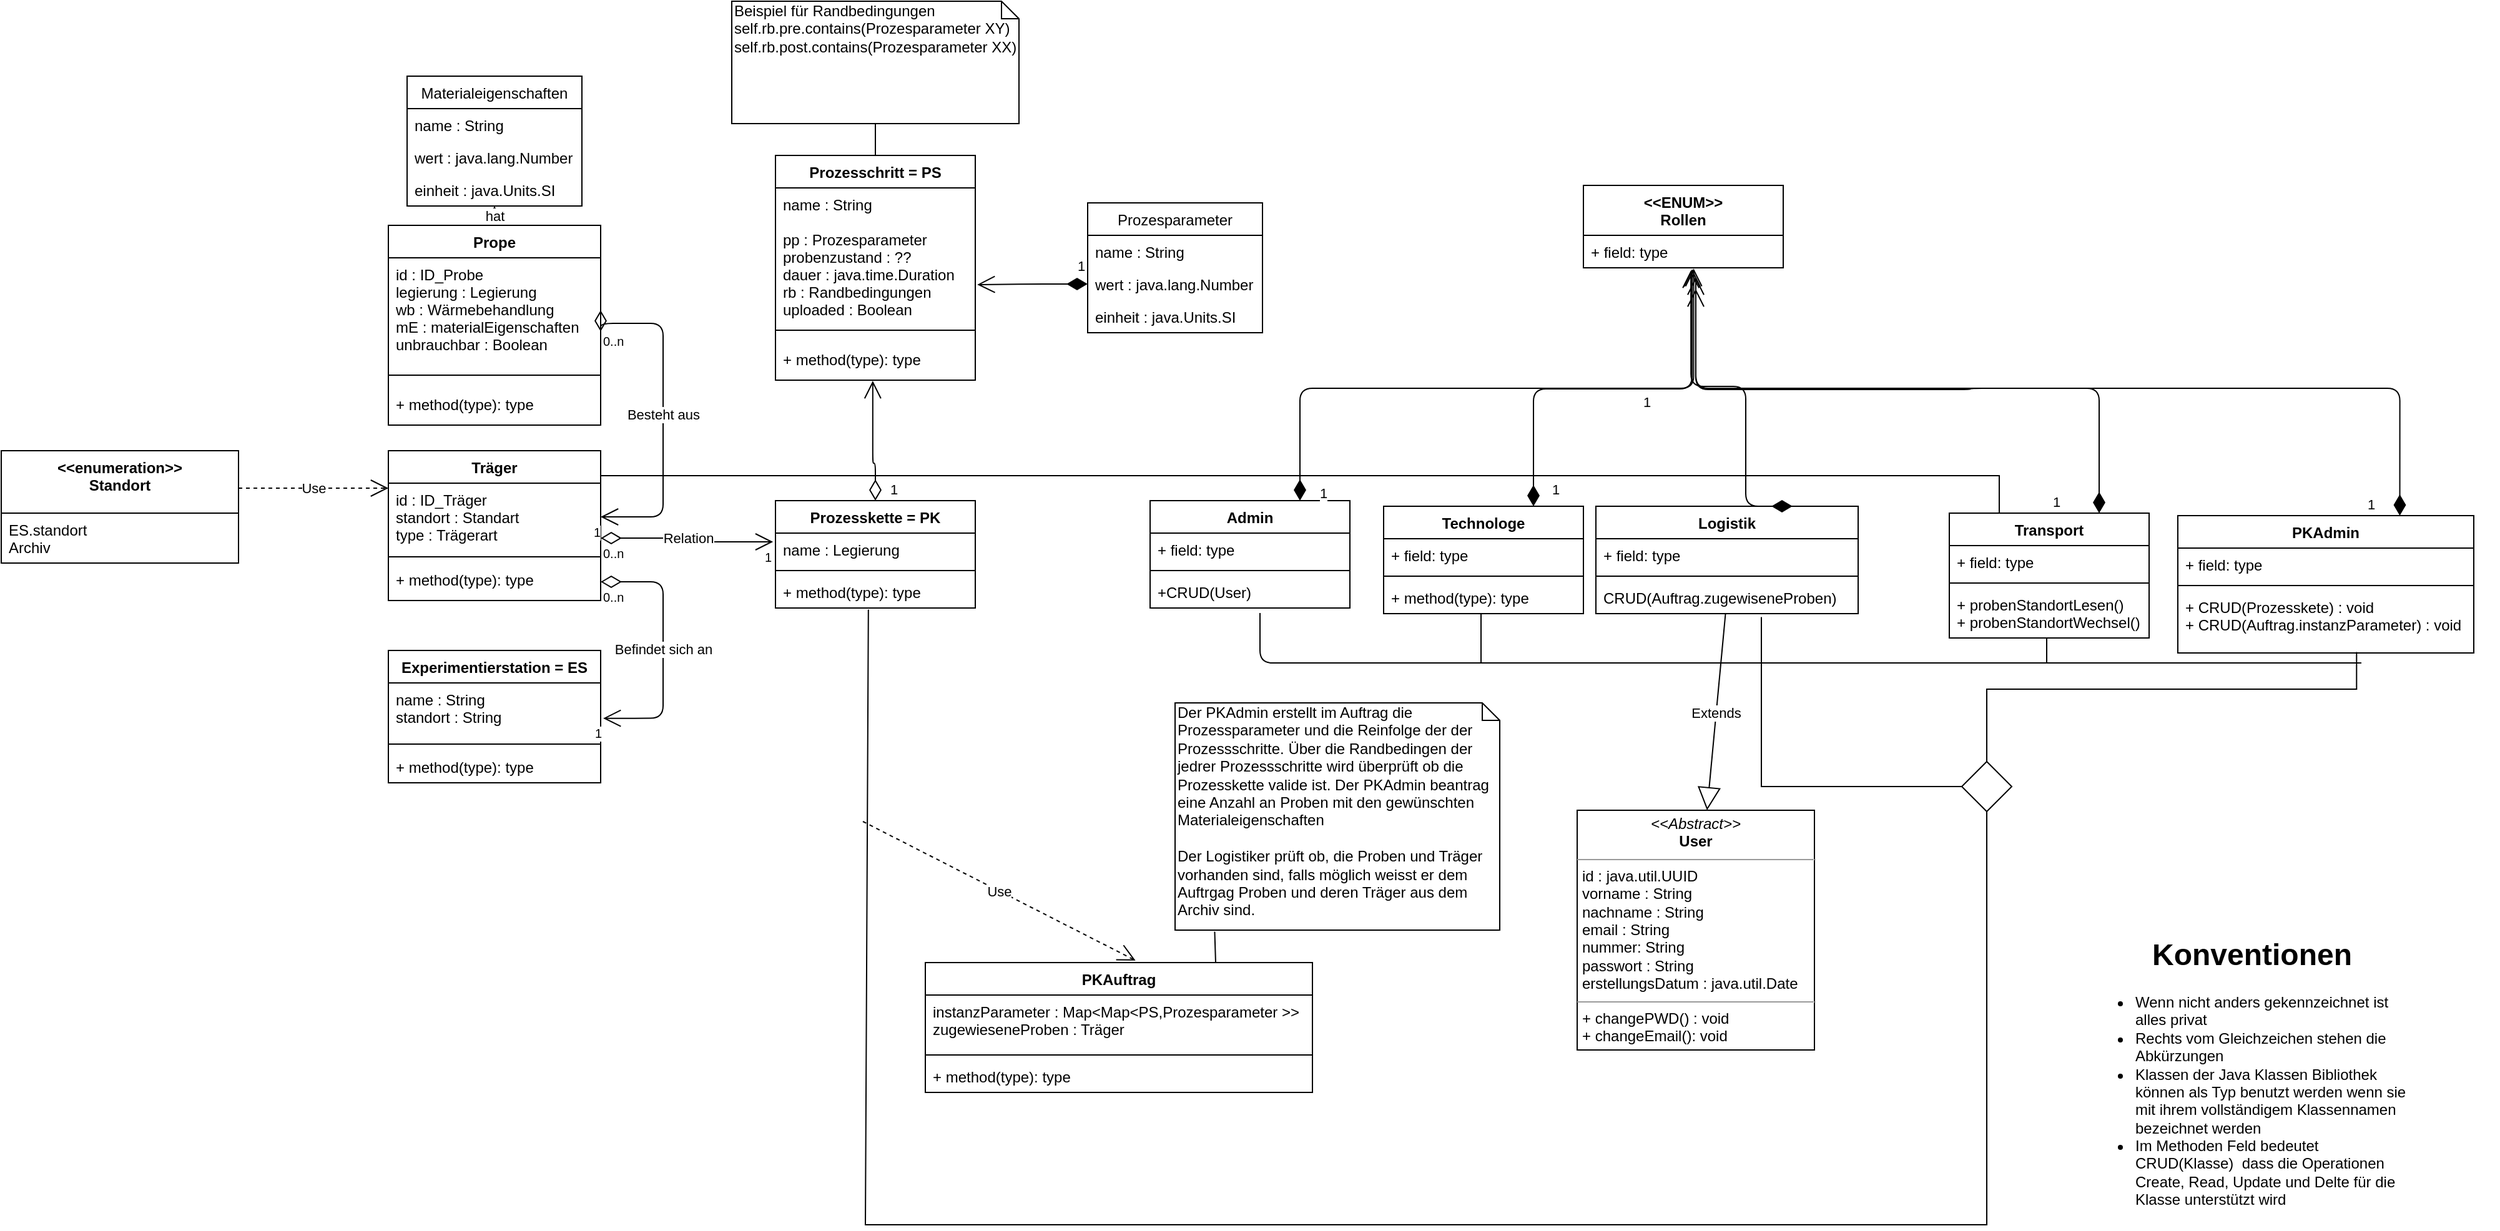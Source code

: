 <mxfile version="12.4.0" type="device" pages="1"><diagram name="Page-1" id="c4acf3e9-155e-7222-9cf6-157b1a14988f"><mxGraphModel dx="3954" dy="3839" grid="1" gridSize="10" guides="1" tooltips="1" connect="1" arrows="1" fold="1" page="1" pageScale="1" pageWidth="827" pageHeight="1169" background="#ffffff" math="0" shadow="0"><root><mxCell id="0"/><mxCell id="1" parent="0"/><mxCell id="5d2195bd80daf111-35" style="edgeStyle=orthogonalEdgeStyle;rounded=0;html=1;dashed=1;labelBackgroundColor=none;startFill=0;endArrow=open;endFill=0;endSize=10;fontFamily=Verdana;fontSize=10;" parent="1" source="5d2195bd80daf111-9" edge="1"><mxGeometry relative="1" as="geometry"><Array as="points"><mxPoint x="545" y="970"/><mxPoint x="545" y="970"/></Array><mxPoint x="544.667" y="1004" as="targetPoint"/></mxGeometry></mxCell><mxCell id="5d2195bd80daf111-36" style="edgeStyle=orthogonalEdgeStyle;rounded=0;html=1;dashed=1;labelBackgroundColor=none;startFill=0;endArrow=open;endFill=0;endSize=10;fontFamily=Verdana;fontSize=10;" parent="1" target="5d2195bd80daf111-13" edge="1"><mxGeometry relative="1" as="geometry"><Array as="points"><mxPoint x="550" y="520"/></Array><mxPoint x="549.667" y="823" as="sourcePoint"/></mxGeometry></mxCell><mxCell id="5d2195bd80daf111-34" style="edgeStyle=orthogonalEdgeStyle;rounded=0;html=1;dashed=1;labelBackgroundColor=none;startFill=0;endArrow=open;endFill=0;endSize=10;fontFamily=Verdana;fontSize=10;" parent="1" target="5d2195bd80daf111-8" edge="1"><mxGeometry relative="1" as="geometry"><Array as="points"><mxPoint x="410" y="1029"/><mxPoint x="410" y="1029"/></Array><mxPoint x="380" y="1028.667" as="sourcePoint"/></mxGeometry></mxCell><mxCell id="5d2195bd80daf111-26" style="edgeStyle=orthogonalEdgeStyle;rounded=0;html=1;dashed=1;labelBackgroundColor=none;startFill=0;endArrow=open;endFill=0;endSize=10;fontFamily=Verdana;fontSize=10;" parent="1" target="5d2195bd80daf111-17" edge="1"><mxGeometry relative="1" as="geometry"><Array as="points"/><mxPoint x="640.0" y="300" as="sourcePoint"/></mxGeometry></mxCell><mxCell id="5d2195bd80daf111-28" style="edgeStyle=orthogonalEdgeStyle;rounded=0;html=1;dashed=1;labelBackgroundColor=none;startFill=0;endArrow=open;endFill=0;endSize=10;fontFamily=Verdana;fontSize=10;" parent="1" target="5d2195bd80daf111-14" edge="1"><mxGeometry relative="1" as="geometry"><Array as="points"><mxPoint x="320" y="490"/><mxPoint x="320" y="460"/></Array><mxPoint x="250" y="490.333" as="sourcePoint"/></mxGeometry></mxCell><mxCell id="5d2195bd80daf111-29" style="edgeStyle=orthogonalEdgeStyle;rounded=0;html=1;dashed=1;labelBackgroundColor=none;startFill=0;endArrow=open;endFill=0;endSize=10;fontFamily=Verdana;fontSize=10;" parent="1" target="5d2195bd80daf111-13" edge="1"><mxGeometry relative="1" as="geometry"><mxPoint x="250" y="520" as="sourcePoint"/></mxGeometry></mxCell><mxCell id="5d2195bd80daf111-30" style="edgeStyle=orthogonalEdgeStyle;rounded=0;html=1;dashed=1;labelBackgroundColor=none;startFill=0;endArrow=open;endFill=0;endSize=10;fontFamily=Verdana;fontSize=10;" parent="1" target="5d2195bd80daf111-10" edge="1"><mxGeometry relative="1" as="geometry"><Array as="points"><mxPoint x="300" y="580"/><mxPoint x="300" y="642"/></Array><mxPoint x="250" y="580.333" as="sourcePoint"/></mxGeometry></mxCell><mxCell id="5d2195bd80daf111-32" style="edgeStyle=orthogonalEdgeStyle;rounded=0;html=1;dashed=1;labelBackgroundColor=none;startFill=0;endArrow=open;endFill=0;endSize=10;fontFamily=Verdana;fontSize=10;" parent="1" target="5d2195bd80daf111-12" edge="1"><mxGeometry relative="1" as="geometry"><Array as="points"><mxPoint x="170" y="780"/></Array><mxPoint x="169.667" y="590" as="sourcePoint"/></mxGeometry></mxCell><mxCell id="5d2195bd80daf111-33" style="edgeStyle=orthogonalEdgeStyle;rounded=0;html=1;dashed=1;labelBackgroundColor=none;startFill=0;endArrow=open;endFill=0;endSize=10;fontFamily=Verdana;fontSize=10;" parent="1" target="5d2195bd80daf111-11" edge="1"><mxGeometry relative="1" as="geometry"><Array as="points"><mxPoint x="140" y="978"/></Array><mxPoint x="139.667" y="590" as="sourcePoint"/></mxGeometry></mxCell><mxCell id="jfQltGynt6CkFaV8mppA-1" value="Prope" style="swimlane;fontStyle=1;align=center;verticalAlign=top;childLayout=stackLayout;horizontal=1;startSize=26;horizontalStack=0;resizeParent=1;resizeParentMax=0;resizeLast=0;collapsible=1;marginBottom=0;" vertex="1" parent="1"><mxGeometry x="30" y="129.5" width="170" height="160" as="geometry"/></mxCell><mxCell id="jfQltGynt6CkFaV8mppA-2" value="id : ID_Probe&#xA;legierung : Legierung&#xA;wb : Wärmebehandlung&#xA;mE : materialEigenschaften&#xA;unbrauchbar : Boolean&#xA;&#xA;&#xA;" style="text;strokeColor=none;fillColor=none;align=left;verticalAlign=top;spacingLeft=4;spacingRight=4;overflow=hidden;rotatable=0;points=[[0,0.5],[1,0.5]];portConstraint=eastwest;" vertex="1" parent="jfQltGynt6CkFaV8mppA-1"><mxGeometry y="26" width="170" height="84" as="geometry"/></mxCell><mxCell id="jfQltGynt6CkFaV8mppA-3" value="" style="line;strokeWidth=1;fillColor=none;align=left;verticalAlign=middle;spacingTop=-1;spacingLeft=3;spacingRight=3;rotatable=0;labelPosition=right;points=[];portConstraint=eastwest;" vertex="1" parent="jfQltGynt6CkFaV8mppA-1"><mxGeometry y="110" width="170" height="20" as="geometry"/></mxCell><mxCell id="jfQltGynt6CkFaV8mppA-4" value="+ method(type): type" style="text;strokeColor=none;fillColor=none;align=left;verticalAlign=top;spacingLeft=4;spacingRight=4;overflow=hidden;rotatable=0;points=[[0,0.5],[1,0.5]];portConstraint=eastwest;" vertex="1" parent="jfQltGynt6CkFaV8mppA-1"><mxGeometry y="130" width="170" height="30" as="geometry"/></mxCell><mxCell id="jfQltGynt6CkFaV8mppA-8" value="Träger" style="swimlane;fontStyle=1;align=center;verticalAlign=top;childLayout=stackLayout;horizontal=1;startSize=26;horizontalStack=0;resizeParent=1;resizeParentMax=0;resizeLast=0;collapsible=1;marginBottom=0;" vertex="1" parent="1"><mxGeometry x="30" y="310" width="170" height="120" as="geometry"/></mxCell><mxCell id="jfQltGynt6CkFaV8mppA-9" value="id : ID_Träger&#xA;standort : Standart&#xA;type : Trägerart&#xA;" style="text;strokeColor=none;fillColor=none;align=left;verticalAlign=top;spacingLeft=4;spacingRight=4;overflow=hidden;rotatable=0;points=[[0,0.5],[1,0.5]];portConstraint=eastwest;" vertex="1" parent="jfQltGynt6CkFaV8mppA-8"><mxGeometry y="26" width="170" height="54" as="geometry"/></mxCell><mxCell id="jfQltGynt6CkFaV8mppA-10" value="" style="line;strokeWidth=1;fillColor=none;align=left;verticalAlign=middle;spacingTop=-1;spacingLeft=3;spacingRight=3;rotatable=0;labelPosition=right;points=[];portConstraint=eastwest;" vertex="1" parent="jfQltGynt6CkFaV8mppA-8"><mxGeometry y="80" width="170" height="10" as="geometry"/></mxCell><mxCell id="jfQltGynt6CkFaV8mppA-11" value="+ method(type): type" style="text;strokeColor=none;fillColor=none;align=left;verticalAlign=top;spacingLeft=4;spacingRight=4;overflow=hidden;rotatable=0;points=[[0,0.5],[1,0.5]];portConstraint=eastwest;" vertex="1" parent="jfQltGynt6CkFaV8mppA-8"><mxGeometry y="90" width="170" height="30" as="geometry"/></mxCell><mxCell id="jfQltGynt6CkFaV8mppA-18" value="Experimentierstation = ES" style="swimlane;fontStyle=1;align=center;verticalAlign=top;childLayout=stackLayout;horizontal=1;startSize=26;horizontalStack=0;resizeParent=1;resizeParentMax=0;resizeLast=0;collapsible=1;marginBottom=0;" vertex="1" parent="1"><mxGeometry x="30" y="470" width="170" height="106" as="geometry"/></mxCell><mxCell id="jfQltGynt6CkFaV8mppA-19" value="name : String&#xA;standort : String" style="text;strokeColor=none;fillColor=none;align=left;verticalAlign=top;spacingLeft=4;spacingRight=4;overflow=hidden;rotatable=0;points=[[0,0.5],[1,0.5]];portConstraint=eastwest;" vertex="1" parent="jfQltGynt6CkFaV8mppA-18"><mxGeometry y="26" width="170" height="44" as="geometry"/></mxCell><mxCell id="jfQltGynt6CkFaV8mppA-20" value="" style="line;strokeWidth=1;fillColor=none;align=left;verticalAlign=middle;spacingTop=-1;spacingLeft=3;spacingRight=3;rotatable=0;labelPosition=right;points=[];portConstraint=eastwest;" vertex="1" parent="jfQltGynt6CkFaV8mppA-18"><mxGeometry y="70" width="170" height="10" as="geometry"/></mxCell><mxCell id="jfQltGynt6CkFaV8mppA-21" value="+ method(type): type" style="text;strokeColor=none;fillColor=none;align=left;verticalAlign=top;spacingLeft=4;spacingRight=4;overflow=hidden;rotatable=0;points=[[0,0.5],[1,0.5]];portConstraint=eastwest;" vertex="1" parent="jfQltGynt6CkFaV8mppA-18"><mxGeometry y="80" width="170" height="26" as="geometry"/></mxCell><mxCell id="jfQltGynt6CkFaV8mppA-22" value="Besteht aus" style="endArrow=open;html=1;endSize=12;startArrow=diamondThin;startSize=14;startFill=0;edgeStyle=orthogonalEdgeStyle;exitX=1;exitY=0.5;exitDx=0;exitDy=0;" edge="1" parent="1" source="jfQltGynt6CkFaV8mppA-2" target="jfQltGynt6CkFaV8mppA-9"><mxGeometry relative="1" as="geometry"><mxPoint x="260" y="400" as="sourcePoint"/><mxPoint x="420" y="400" as="targetPoint"/><Array as="points"><mxPoint x="250" y="208"/><mxPoint x="250" y="363"/></Array></mxGeometry></mxCell><mxCell id="jfQltGynt6CkFaV8mppA-23" value="0..n" style="resizable=0;html=1;align=left;verticalAlign=top;labelBackgroundColor=#ffffff;fontSize=10;" connectable="0" vertex="1" parent="jfQltGynt6CkFaV8mppA-22"><mxGeometry x="-1" relative="1" as="geometry"><mxPoint y="12.5" as="offset"/></mxGeometry></mxCell><mxCell id="jfQltGynt6CkFaV8mppA-24" value="1" style="resizable=0;html=1;align=right;verticalAlign=top;labelBackgroundColor=#ffffff;fontSize=10;" connectable="0" vertex="1" parent="jfQltGynt6CkFaV8mppA-22"><mxGeometry x="1" relative="1" as="geometry"/></mxCell><mxCell id="jfQltGynt6CkFaV8mppA-25" value="Befindet sich an" style="endArrow=open;html=1;endSize=12;startArrow=diamondThin;startSize=14;startFill=0;edgeStyle=orthogonalEdgeStyle;entryX=1.012;entryY=0.644;entryDx=0;entryDy=0;entryPerimeter=0;exitX=1;exitY=0.5;exitDx=0;exitDy=0;" edge="1" parent="1" source="jfQltGynt6CkFaV8mppA-11" target="jfQltGynt6CkFaV8mppA-19"><mxGeometry relative="1" as="geometry"><mxPoint x="300" y="510" as="sourcePoint"/><mxPoint x="460" y="510" as="targetPoint"/><Array as="points"><mxPoint x="250" y="415"/><mxPoint x="250" y="524"/></Array></mxGeometry></mxCell><mxCell id="jfQltGynt6CkFaV8mppA-26" value="0..n" style="resizable=0;html=1;align=left;verticalAlign=top;labelBackgroundColor=#ffffff;fontSize=10;" connectable="0" vertex="1" parent="jfQltGynt6CkFaV8mppA-25"><mxGeometry x="-1" relative="1" as="geometry"/></mxCell><mxCell id="jfQltGynt6CkFaV8mppA-27" value="1" style="resizable=0;html=1;align=right;verticalAlign=top;labelBackgroundColor=#ffffff;fontSize=10;" connectable="0" vertex="1" parent="jfQltGynt6CkFaV8mppA-25"><mxGeometry x="1" relative="1" as="geometry"/></mxCell><mxCell id="jfQltGynt6CkFaV8mppA-112" style="edgeStyle=none;rounded=0;orthogonalLoop=1;jettySize=auto;html=1;entryX=0.5;entryY=1;entryDx=0;entryDy=0;entryPerimeter=0;endArrow=none;endFill=0;" edge="1" parent="1" source="jfQltGynt6CkFaV8mppA-32" target="jfQltGynt6CkFaV8mppA-111"><mxGeometry relative="1" as="geometry"/></mxCell><mxCell id="jfQltGynt6CkFaV8mppA-32" value="Prozesschritt = PS" style="swimlane;fontStyle=1;align=center;verticalAlign=top;childLayout=stackLayout;horizontal=1;startSize=26;horizontalStack=0;resizeParent=1;resizeParentMax=0;resizeLast=0;collapsible=1;marginBottom=0;" vertex="1" parent="1"><mxGeometry x="340" y="73.5" width="160" height="180" as="geometry"/></mxCell><mxCell id="jfQltGynt6CkFaV8mppA-33" value="name : String&#xA;&#xA;pp : Prozesparameter&#xA;probenzustand : ??&#xA;dauer : java.time.Duration&#xA;rb : Randbedingungen&#xA;uploaded : Boolean&#xA;" style="text;strokeColor=none;fillColor=none;align=left;verticalAlign=top;spacingLeft=4;spacingRight=4;overflow=hidden;rotatable=0;points=[[0,0.5],[1,0.5]];portConstraint=eastwest;" vertex="1" parent="jfQltGynt6CkFaV8mppA-32"><mxGeometry y="26" width="160" height="104" as="geometry"/></mxCell><mxCell id="jfQltGynt6CkFaV8mppA-34" value="" style="line;strokeWidth=1;fillColor=none;align=left;verticalAlign=middle;spacingTop=-1;spacingLeft=3;spacingRight=3;rotatable=0;labelPosition=right;points=[];portConstraint=eastwest;" vertex="1" parent="jfQltGynt6CkFaV8mppA-32"><mxGeometry y="130" width="160" height="20" as="geometry"/></mxCell><mxCell id="jfQltGynt6CkFaV8mppA-35" value="+ method(type): type" style="text;strokeColor=none;fillColor=none;align=left;verticalAlign=top;spacingLeft=4;spacingRight=4;overflow=hidden;rotatable=0;points=[[0,0.5],[1,0.5]];portConstraint=eastwest;" vertex="1" parent="jfQltGynt6CkFaV8mppA-32"><mxGeometry y="150" width="160" height="30" as="geometry"/></mxCell><mxCell id="jfQltGynt6CkFaV8mppA-37" value="&lt;h1 align=&quot;center&quot;&gt;Konventionen&lt;br&gt;&lt;/h1&gt;&lt;ul&gt;&lt;li&gt;Wenn nicht anders gekennzeichnet ist alles privat&amp;nbsp;&lt;/li&gt;&lt;li&gt;Rechts vom Gleichzeichen stehen die Abkürzungen&lt;/li&gt;&lt;li&gt;Klassen der Java Klassen Bibliothek können als Typ benutzt werden wenn sie mit ihrem vollständigem Klassennamen bezeichnet werden&lt;/li&gt;&lt;li&gt;Im Methoden Feld bedeutet CRUD(Klasse)&amp;nbsp; dass die Operationen Create, Read, Update und Delte für die Klasse unterstützt wird&lt;br&gt;&lt;/li&gt;&lt;/ul&gt;&lt;p&gt;&lt;br&gt;&lt;/p&gt;" style="text;html=1;strokeColor=none;fillColor=none;spacing=5;spacingTop=-20;whiteSpace=wrap;overflow=hidden;rounded=0;" vertex="1" parent="1"><mxGeometry x="1384" y="694" width="275" height="240" as="geometry"/></mxCell><mxCell id="jfQltGynt6CkFaV8mppA-38" value="Prozesskette = PK" style="swimlane;fontStyle=1;align=center;verticalAlign=top;childLayout=stackLayout;horizontal=1;startSize=26;horizontalStack=0;resizeParent=1;resizeParentMax=0;resizeLast=0;collapsible=1;marginBottom=0;" vertex="1" parent="1"><mxGeometry x="340" y="350" width="160" height="86" as="geometry"/></mxCell><mxCell id="jfQltGynt6CkFaV8mppA-39" value="name : Legierung" style="text;strokeColor=none;fillColor=none;align=left;verticalAlign=top;spacingLeft=4;spacingRight=4;overflow=hidden;rotatable=0;points=[[0,0.5],[1,0.5]];portConstraint=eastwest;" vertex="1" parent="jfQltGynt6CkFaV8mppA-38"><mxGeometry y="26" width="160" height="26" as="geometry"/></mxCell><mxCell id="jfQltGynt6CkFaV8mppA-40" value="" style="line;strokeWidth=1;fillColor=none;align=left;verticalAlign=middle;spacingTop=-1;spacingLeft=3;spacingRight=3;rotatable=0;labelPosition=right;points=[];portConstraint=eastwest;" vertex="1" parent="jfQltGynt6CkFaV8mppA-38"><mxGeometry y="52" width="160" height="8" as="geometry"/></mxCell><mxCell id="jfQltGynt6CkFaV8mppA-41" value="+ method(type): type" style="text;strokeColor=none;fillColor=none;align=left;verticalAlign=top;spacingLeft=4;spacingRight=4;overflow=hidden;rotatable=0;points=[[0,0.5],[1,0.5]];portConstraint=eastwest;" vertex="1" parent="jfQltGynt6CkFaV8mppA-38"><mxGeometry y="60" width="160" height="26" as="geometry"/></mxCell><mxCell id="jfQltGynt6CkFaV8mppA-42" value="Materialeigenschaften" style="swimlane;fontStyle=0;childLayout=stackLayout;horizontal=1;startSize=26;fillColor=none;horizontalStack=0;resizeParent=1;resizeParentMax=0;resizeLast=0;collapsible=1;marginBottom=0;" vertex="1" parent="1"><mxGeometry x="45" y="10" width="140" height="104" as="geometry"/></mxCell><mxCell id="jfQltGynt6CkFaV8mppA-43" value="name : String" style="text;strokeColor=none;fillColor=none;align=left;verticalAlign=top;spacingLeft=4;spacingRight=4;overflow=hidden;rotatable=0;points=[[0,0.5],[1,0.5]];portConstraint=eastwest;" vertex="1" parent="jfQltGynt6CkFaV8mppA-42"><mxGeometry y="26" width="140" height="26" as="geometry"/></mxCell><mxCell id="jfQltGynt6CkFaV8mppA-44" value="wert : java.lang.Number" style="text;strokeColor=none;fillColor=none;align=left;verticalAlign=top;spacingLeft=4;spacingRight=4;overflow=hidden;rotatable=0;points=[[0,0.5],[1,0.5]];portConstraint=eastwest;" vertex="1" parent="jfQltGynt6CkFaV8mppA-42"><mxGeometry y="52" width="140" height="26" as="geometry"/></mxCell><mxCell id="jfQltGynt6CkFaV8mppA-45" value="einheit : java.Units.SI" style="text;strokeColor=none;fillColor=none;align=left;verticalAlign=top;spacingLeft=4;spacingRight=4;overflow=hidden;rotatable=0;points=[[0,0.5],[1,0.5]];portConstraint=eastwest;" vertex="1" parent="jfQltGynt6CkFaV8mppA-42"><mxGeometry y="78" width="140" height="26" as="geometry"/></mxCell><mxCell id="jfQltGynt6CkFaV8mppA-46" value="Prozesparameter" style="swimlane;fontStyle=0;childLayout=stackLayout;horizontal=1;startSize=26;fillColor=none;horizontalStack=0;resizeParent=1;resizeParentMax=0;resizeLast=0;collapsible=1;marginBottom=0;" vertex="1" parent="1"><mxGeometry x="590" y="111.5" width="140" height="104" as="geometry"/></mxCell><mxCell id="jfQltGynt6CkFaV8mppA-47" value="name : String" style="text;strokeColor=none;fillColor=none;align=left;verticalAlign=top;spacingLeft=4;spacingRight=4;overflow=hidden;rotatable=0;points=[[0,0.5],[1,0.5]];portConstraint=eastwest;" vertex="1" parent="jfQltGynt6CkFaV8mppA-46"><mxGeometry y="26" width="140" height="26" as="geometry"/></mxCell><mxCell id="jfQltGynt6CkFaV8mppA-48" value="wert : java.lang.Number" style="text;strokeColor=none;fillColor=none;align=left;verticalAlign=top;spacingLeft=4;spacingRight=4;overflow=hidden;rotatable=0;points=[[0,0.5],[1,0.5]];portConstraint=eastwest;" vertex="1" parent="jfQltGynt6CkFaV8mppA-46"><mxGeometry y="52" width="140" height="26" as="geometry"/></mxCell><mxCell id="jfQltGynt6CkFaV8mppA-49" value="einheit : java.Units.SI" style="text;strokeColor=none;fillColor=none;align=left;verticalAlign=top;spacingLeft=4;spacingRight=4;overflow=hidden;rotatable=0;points=[[0,0.5],[1,0.5]];portConstraint=eastwest;" vertex="1" parent="jfQltGynt6CkFaV8mppA-46"><mxGeometry y="78" width="140" height="26" as="geometry"/></mxCell><mxCell id="jfQltGynt6CkFaV8mppA-50" value="Relation" style="endArrow=open;html=1;endSize=12;startArrow=diamondThin;startSize=14;startFill=0;edgeStyle=orthogonalEdgeStyle;exitX=1;exitY=0.815;exitDx=0;exitDy=0;exitPerimeter=0;entryX=-0.012;entryY=0.269;entryDx=0;entryDy=0;entryPerimeter=0;" edge="1" parent="1" source="jfQltGynt6CkFaV8mppA-9" target="jfQltGynt6CkFaV8mppA-39"><mxGeometry relative="1" as="geometry"><mxPoint x="360" y="510" as="sourcePoint"/><mxPoint x="330" y="380" as="targetPoint"/></mxGeometry></mxCell><mxCell id="jfQltGynt6CkFaV8mppA-51" value="0..n" style="resizable=0;html=1;align=left;verticalAlign=top;labelBackgroundColor=#ffffff;fontSize=10;" connectable="0" vertex="1" parent="jfQltGynt6CkFaV8mppA-50"><mxGeometry x="-1" relative="1" as="geometry"/></mxCell><mxCell id="jfQltGynt6CkFaV8mppA-52" value="1" style="resizable=0;html=1;align=right;verticalAlign=top;labelBackgroundColor=#ffffff;fontSize=10;" connectable="0" vertex="1" parent="jfQltGynt6CkFaV8mppA-50"><mxGeometry x="1" relative="1" as="geometry"/></mxCell><mxCell id="jfQltGynt6CkFaV8mppA-54" value="hat" style="endArrow=open;endSize=12;dashed=1;html=1;exitX=0.5;exitY=0;exitDx=0;exitDy=0;" edge="1" parent="1" source="jfQltGynt6CkFaV8mppA-1" target="jfQltGynt6CkFaV8mppA-45"><mxGeometry width="160" relative="1" as="geometry"><mxPoint x="40" y="130" as="sourcePoint"/><mxPoint x="200" y="130" as="targetPoint"/></mxGeometry></mxCell><mxCell id="jfQltGynt6CkFaV8mppA-127" style="edgeStyle=none;rounded=0;orthogonalLoop=1;jettySize=auto;html=1;exitX=0.75;exitY=0;exitDx=0;exitDy=0;entryX=0.122;entryY=1.007;entryDx=0;entryDy=0;entryPerimeter=0;startArrow=none;startFill=0;endArrow=none;endFill=0;" edge="1" parent="1" source="jfQltGynt6CkFaV8mppA-55" target="jfQltGynt6CkFaV8mppA-126"><mxGeometry relative="1" as="geometry"/></mxCell><mxCell id="jfQltGynt6CkFaV8mppA-55" value="PKAuftrag" style="swimlane;fontStyle=1;align=center;verticalAlign=top;childLayout=stackLayout;horizontal=1;startSize=26;horizontalStack=0;resizeParent=1;resizeParentMax=0;resizeLast=0;collapsible=1;marginBottom=0;" vertex="1" parent="1"><mxGeometry x="460" y="720" width="310" height="104" as="geometry"/></mxCell><mxCell id="jfQltGynt6CkFaV8mppA-56" value="instanzParameter : Map&lt;Map&lt;PS,Prozesparameter &gt;&gt;&#xA;zugewieseneProben : Träger&#xA;" style="text;strokeColor=none;fillColor=none;align=left;verticalAlign=top;spacingLeft=4;spacingRight=4;overflow=hidden;rotatable=0;points=[[0,0.5],[1,0.5]];portConstraint=eastwest;" vertex="1" parent="jfQltGynt6CkFaV8mppA-55"><mxGeometry y="26" width="310" height="44" as="geometry"/></mxCell><mxCell id="jfQltGynt6CkFaV8mppA-57" value="" style="line;strokeWidth=1;fillColor=none;align=left;verticalAlign=middle;spacingTop=-1;spacingLeft=3;spacingRight=3;rotatable=0;labelPosition=right;points=[];portConstraint=eastwest;" vertex="1" parent="jfQltGynt6CkFaV8mppA-55"><mxGeometry y="70" width="310" height="8" as="geometry"/></mxCell><mxCell id="jfQltGynt6CkFaV8mppA-58" value="+ method(type): type" style="text;strokeColor=none;fillColor=none;align=left;verticalAlign=top;spacingLeft=4;spacingRight=4;overflow=hidden;rotatable=0;points=[[0,0.5],[1,0.5]];portConstraint=eastwest;" vertex="1" parent="jfQltGynt6CkFaV8mppA-55"><mxGeometry y="78" width="310" height="26" as="geometry"/></mxCell><mxCell id="jfQltGynt6CkFaV8mppA-59" value="&lt;&lt;ENUM&gt;&gt;&#xA;Rollen&#xA;" style="swimlane;fontStyle=1;align=center;verticalAlign=top;childLayout=stackLayout;horizontal=1;startSize=40;horizontalStack=0;resizeParent=1;resizeParentMax=0;resizeLast=0;collapsible=1;marginBottom=0;" vertex="1" parent="1"><mxGeometry x="987" y="97.5" width="160" height="66" as="geometry"/></mxCell><mxCell id="jfQltGynt6CkFaV8mppA-60" value="+ field: type" style="text;strokeColor=none;fillColor=none;align=left;verticalAlign=top;spacingLeft=4;spacingRight=4;overflow=hidden;rotatable=0;points=[[0,0.5],[1,0.5]];portConstraint=eastwest;" vertex="1" parent="jfQltGynt6CkFaV8mppA-59"><mxGeometry y="40" width="160" height="26" as="geometry"/></mxCell><mxCell id="jfQltGynt6CkFaV8mppA-63" value="Technologe" style="swimlane;fontStyle=1;align=center;verticalAlign=top;childLayout=stackLayout;horizontal=1;startSize=26;horizontalStack=0;resizeParent=1;resizeParentMax=0;resizeLast=0;collapsible=1;marginBottom=0;" vertex="1" parent="1"><mxGeometry x="827" y="354.5" width="160" height="86" as="geometry"/></mxCell><mxCell id="jfQltGynt6CkFaV8mppA-64" value="+ field: type" style="text;strokeColor=none;fillColor=none;align=left;verticalAlign=top;spacingLeft=4;spacingRight=4;overflow=hidden;rotatable=0;points=[[0,0.5],[1,0.5]];portConstraint=eastwest;" vertex="1" parent="jfQltGynt6CkFaV8mppA-63"><mxGeometry y="26" width="160" height="26" as="geometry"/></mxCell><mxCell id="jfQltGynt6CkFaV8mppA-65" value="" style="line;strokeWidth=1;fillColor=none;align=left;verticalAlign=middle;spacingTop=-1;spacingLeft=3;spacingRight=3;rotatable=0;labelPosition=right;points=[];portConstraint=eastwest;" vertex="1" parent="jfQltGynt6CkFaV8mppA-63"><mxGeometry y="52" width="160" height="8" as="geometry"/></mxCell><mxCell id="jfQltGynt6CkFaV8mppA-66" value="+ method(type): type" style="text;strokeColor=none;fillColor=none;align=left;verticalAlign=top;spacingLeft=4;spacingRight=4;overflow=hidden;rotatable=0;points=[[0,0.5],[1,0.5]];portConstraint=eastwest;" vertex="1" parent="jfQltGynt6CkFaV8mppA-63"><mxGeometry y="60" width="160" height="26" as="geometry"/></mxCell><mxCell id="jfQltGynt6CkFaV8mppA-68" value="1" style="endArrow=open;html=1;endSize=12;startArrow=diamondThin;startSize=14;startFill=1;edgeStyle=orthogonalEdgeStyle;align=left;verticalAlign=bottom;exitX=0.75;exitY=0;exitDx=0;exitDy=0;entryX=0.544;entryY=1.038;entryDx=0;entryDy=0;entryPerimeter=0;" edge="1" parent="1" source="jfQltGynt6CkFaV8mppA-63" target="jfQltGynt6CkFaV8mppA-60"><mxGeometry x="-0.326" y="-89" relative="1" as="geometry"><mxPoint x="957" y="260.5" as="sourcePoint"/><mxPoint x="1117" y="260.5" as="targetPoint"/><Array as="points"><mxPoint x="947" y="260.5"/><mxPoint x="1074" y="260.5"/></Array><mxPoint as="offset"/></mxGeometry></mxCell><mxCell id="jfQltGynt6CkFaV8mppA-69" value="Logistik" style="swimlane;fontStyle=1;align=center;verticalAlign=top;childLayout=stackLayout;horizontal=1;startSize=26;horizontalStack=0;resizeParent=1;resizeParentMax=0;resizeLast=0;collapsible=1;marginBottom=0;" vertex="1" parent="1"><mxGeometry x="997" y="354.5" width="210" height="86" as="geometry"/></mxCell><mxCell id="jfQltGynt6CkFaV8mppA-70" value="+ field: type" style="text;strokeColor=none;fillColor=none;align=left;verticalAlign=top;spacingLeft=4;spacingRight=4;overflow=hidden;rotatable=0;points=[[0,0.5],[1,0.5]];portConstraint=eastwest;" vertex="1" parent="jfQltGynt6CkFaV8mppA-69"><mxGeometry y="26" width="210" height="26" as="geometry"/></mxCell><mxCell id="jfQltGynt6CkFaV8mppA-71" value="" style="line;strokeWidth=1;fillColor=none;align=left;verticalAlign=middle;spacingTop=-1;spacingLeft=3;spacingRight=3;rotatable=0;labelPosition=right;points=[];portConstraint=eastwest;" vertex="1" parent="jfQltGynt6CkFaV8mppA-69"><mxGeometry y="52" width="210" height="8" as="geometry"/></mxCell><mxCell id="jfQltGynt6CkFaV8mppA-72" value="CRUD(Auftrag.zugewiseneProben)" style="text;strokeColor=none;fillColor=none;align=left;verticalAlign=top;spacingLeft=4;spacingRight=4;overflow=hidden;rotatable=0;points=[[0,0.5],[1,0.5]];portConstraint=eastwest;" vertex="1" parent="jfQltGynt6CkFaV8mppA-69"><mxGeometry y="60" width="210" height="26" as="geometry"/></mxCell><mxCell id="jfQltGynt6CkFaV8mppA-73" value="1" style="endArrow=open;html=1;endSize=12;startArrow=diamondThin;startSize=14;startFill=1;edgeStyle=orthogonalEdgeStyle;align=left;verticalAlign=bottom;exitX=0.75;exitY=0;exitDx=0;exitDy=0;entryX=0.538;entryY=1.076;entryDx=0;entryDy=0;entryPerimeter=0;" edge="1" parent="1" source="jfQltGynt6CkFaV8mppA-69" target="jfQltGynt6CkFaV8mppA-60"><mxGeometry x="-0.175" y="97" relative="1" as="geometry"><mxPoint x="1127" y="260.5" as="sourcePoint"/><mxPoint x="1073" y="165.5" as="targetPoint"/><mxPoint x="13" y="-1" as="offset"/><Array as="points"><mxPoint x="1117" y="258.5"/><mxPoint x="1073" y="258.5"/></Array></mxGeometry></mxCell><mxCell id="jfQltGynt6CkFaV8mppA-78" value="1" style="endArrow=open;html=1;endSize=12;startArrow=diamondThin;startSize=14;startFill=1;edgeStyle=orthogonalEdgeStyle;align=left;verticalAlign=bottom;exitX=0.75;exitY=0;exitDx=0;exitDy=0;" edge="1" parent="1" source="jfQltGynt6CkFaV8mppA-74"><mxGeometry x="-0.446" y="100" relative="1" as="geometry"><mxPoint x="1307" y="259.5" as="sourcePoint"/><mxPoint x="1077" y="180.5" as="targetPoint"/><mxPoint as="offset"/><Array as="points"><mxPoint x="1400" y="260"/><mxPoint x="1297" y="260"/><mxPoint x="1297" y="261"/><mxPoint x="1077" y="261"/></Array></mxGeometry></mxCell><mxCell id="jfQltGynt6CkFaV8mppA-83" value="1" style="endArrow=open;html=1;endSize=12;startArrow=diamondThin;startSize=14;startFill=1;edgeStyle=orthogonalEdgeStyle;align=left;verticalAlign=bottom;exitX=0.75;exitY=0;exitDx=0;exitDy=0;" edge="1" parent="1" source="jfQltGynt6CkFaV8mppA-79"><mxGeometry x="-0.657" y="102" relative="1" as="geometry"><mxPoint x="1473.5" y="266.5" as="sourcePoint"/><mxPoint x="1077" y="171" as="targetPoint"/><mxPoint as="offset"/><Array as="points"><mxPoint x="1641" y="260"/><mxPoint x="1077" y="260"/></Array></mxGeometry></mxCell><mxCell id="jfQltGynt6CkFaV8mppA-84" value="Admin" style="swimlane;fontStyle=1;align=center;verticalAlign=top;childLayout=stackLayout;horizontal=1;startSize=26;horizontalStack=0;resizeParent=1;resizeParentMax=0;resizeLast=0;collapsible=1;marginBottom=0;" vertex="1" parent="1"><mxGeometry x="640" y="350" width="160" height="86" as="geometry"/></mxCell><mxCell id="jfQltGynt6CkFaV8mppA-85" value="+ field: type" style="text;strokeColor=none;fillColor=none;align=left;verticalAlign=top;spacingLeft=4;spacingRight=4;overflow=hidden;rotatable=0;points=[[0,0.5],[1,0.5]];portConstraint=eastwest;" vertex="1" parent="jfQltGynt6CkFaV8mppA-84"><mxGeometry y="26" width="160" height="26" as="geometry"/></mxCell><mxCell id="jfQltGynt6CkFaV8mppA-86" value="" style="line;strokeWidth=1;fillColor=none;align=left;verticalAlign=middle;spacingTop=-1;spacingLeft=3;spacingRight=3;rotatable=0;labelPosition=right;points=[];portConstraint=eastwest;" vertex="1" parent="jfQltGynt6CkFaV8mppA-84"><mxGeometry y="52" width="160" height="8" as="geometry"/></mxCell><mxCell id="jfQltGynt6CkFaV8mppA-87" value="+CRUD(User)" style="text;strokeColor=none;fillColor=none;align=left;verticalAlign=top;spacingLeft=4;spacingRight=4;overflow=hidden;rotatable=0;points=[[0,0.5],[1,0.5]];portConstraint=eastwest;" vertex="1" parent="jfQltGynt6CkFaV8mppA-84"><mxGeometry y="60" width="160" height="26" as="geometry"/></mxCell><mxCell id="jfQltGynt6CkFaV8mppA-88" value="1" style="endArrow=open;html=1;endSize=12;startArrow=diamondThin;startSize=14;startFill=1;edgeStyle=orthogonalEdgeStyle;align=left;verticalAlign=bottom;exitX=0.75;exitY=0;exitDx=0;exitDy=0;entryX=0.552;entryY=1.023;entryDx=0;entryDy=0;entryPerimeter=0;" edge="1" parent="1" source="jfQltGynt6CkFaV8mppA-84" target="jfQltGynt6CkFaV8mppA-60"><mxGeometry x="-0.587" y="-93" relative="1" as="geometry"><mxPoint x="770" y="256" as="sourcePoint"/><mxPoint x="887.034" y="159.759" as="targetPoint"/><mxPoint as="offset"/><Array as="points"><mxPoint x="760" y="260"/><mxPoint x="1075" y="260"/></Array></mxGeometry></mxCell><mxCell id="jfQltGynt6CkFaV8mppA-90" value="&lt;p style=&quot;margin: 0px ; margin-top: 4px ; text-align: center&quot;&gt;&lt;i&gt;&amp;lt;&amp;lt;Abstract&amp;gt;&amp;gt;&lt;/i&gt;&lt;br&gt;&lt;b&gt;User&lt;/b&gt;&lt;br&gt;&lt;/p&gt;&lt;hr size=&quot;1&quot;&gt;&lt;p style=&quot;margin: 0px ; margin-left: 4px&quot;&gt;id : java.util.UUID&lt;br&gt;vorname : String&lt;/p&gt;&lt;p style=&quot;margin: 0px ; margin-left: 4px&quot;&gt;nachname : String&lt;/p&gt;&lt;p style=&quot;margin: 0px ; margin-left: 4px&quot;&gt;email : String&lt;br&gt;&lt;/p&gt;&lt;p style=&quot;margin: 0px ; margin-left: 4px&quot;&gt;nummer: String&lt;br&gt;&lt;/p&gt;&lt;p style=&quot;margin: 0px ; margin-left: 4px&quot;&gt;passwort : String&lt;br&gt;&lt;/p&gt;&lt;p style=&quot;margin: 0px ; margin-left: 4px&quot;&gt;erstellungsDatum : java.util.Date&lt;br&gt;&lt;/p&gt;&lt;hr size=&quot;1&quot;&gt;&lt;p style=&quot;margin: 0px ; margin-left: 4px&quot;&gt;+ changePWD() : void&lt;br&gt;+ changeEmail(): void&lt;br&gt;&lt;/p&gt;" style="verticalAlign=top;align=left;overflow=fill;fontSize=12;fontFamily=Helvetica;html=1;" vertex="1" parent="1"><mxGeometry x="982" y="598" width="190" height="192" as="geometry"/></mxCell><mxCell id="jfQltGynt6CkFaV8mppA-93" value="Extends" style="endArrow=block;endSize=16;endFill=0;html=1;exitX=0.494;exitY=1.019;exitDx=0;exitDy=0;exitPerimeter=0;" edge="1" parent="1" source="jfQltGynt6CkFaV8mppA-72" target="jfQltGynt6CkFaV8mppA-90"><mxGeometry width="160" relative="1" as="geometry"><mxPoint x="800" y="540" as="sourcePoint"/><mxPoint x="960" y="540" as="targetPoint"/></mxGeometry></mxCell><mxCell id="jfQltGynt6CkFaV8mppA-94" value="" style="endArrow=none;html=1;" edge="1" parent="1"><mxGeometry width="50" height="50" relative="1" as="geometry"><mxPoint x="1080" y="480" as="sourcePoint"/><mxPoint x="728" y="440" as="targetPoint"/><Array as="points"><mxPoint x="728" y="480"/></Array></mxGeometry></mxCell><mxCell id="jfQltGynt6CkFaV8mppA-96" value="" style="endArrow=none;html=1;" edge="1" parent="1"><mxGeometry width="50" height="50" relative="1" as="geometry"><mxPoint x="905" y="480" as="sourcePoint"/><mxPoint x="905" y="440" as="targetPoint"/></mxGeometry></mxCell><mxCell id="jfQltGynt6CkFaV8mppA-97" value="" style="endArrow=none;html=1;" edge="1" parent="1"><mxGeometry width="50" height="50" relative="1" as="geometry"><mxPoint x="1080" y="480" as="sourcePoint"/><mxPoint x="1610" y="480" as="targetPoint"/><Array as="points"/></mxGeometry></mxCell><mxCell id="jfQltGynt6CkFaV8mppA-98" value="" style="endArrow=none;html=1;" edge="1" parent="1"><mxGeometry width="50" height="50" relative="1" as="geometry"><mxPoint x="1358" y="480" as="sourcePoint"/><mxPoint x="1358" y="460" as="targetPoint"/></mxGeometry></mxCell><mxCell id="jfQltGynt6CkFaV8mppA-107" value="1" style="endArrow=open;html=1;endSize=12;startArrow=diamondThin;startSize=14;startFill=0;edgeStyle=orthogonalEdgeStyle;align=left;verticalAlign=bottom;entryX=0.487;entryY=1.017;entryDx=0;entryDy=0;entryPerimeter=0;exitX=0.5;exitY=0;exitDx=0;exitDy=0;" edge="1" parent="1" source="jfQltGynt6CkFaV8mppA-38" target="jfQltGynt6CkFaV8mppA-35"><mxGeometry x="-0.388" y="32" relative="1" as="geometry"><mxPoint x="418" y="330" as="sourcePoint"/><mxPoint x="660" y="310" as="targetPoint"/><Array as="points"><mxPoint x="420" y="320"/><mxPoint x="418" y="320"/></Array><mxPoint x="10" y="-2" as="offset"/></mxGeometry></mxCell><mxCell id="jfQltGynt6CkFaV8mppA-109" style="edgeStyle=none;rounded=0;orthogonalLoop=1;jettySize=auto;html=1;entryX=0.547;entryY=-0.009;entryDx=0;entryDy=0;entryPerimeter=0;endArrow=none;endFill=0;" edge="1" parent="1" source="jfQltGynt6CkFaV8mppA-38" target="jfQltGynt6CkFaV8mppA-38"><mxGeometry relative="1" as="geometry"/></mxCell><mxCell id="jfQltGynt6CkFaV8mppA-110" value="1" style="endArrow=open;html=1;endSize=12;startArrow=diamondThin;startSize=14;startFill=1;edgeStyle=orthogonalEdgeStyle;align=left;verticalAlign=bottom;exitX=0;exitY=0.5;exitDx=0;exitDy=0;entryX=1.01;entryY=0.745;entryDx=0;entryDy=0;entryPerimeter=0;" edge="1" parent="1" source="jfQltGynt6CkFaV8mppA-48" target="jfQltGynt6CkFaV8mppA-33"><mxGeometry x="-0.775" y="-6" relative="1" as="geometry"><mxPoint x="540" y="230" as="sourcePoint"/><mxPoint x="700" y="230" as="targetPoint"/><mxPoint as="offset"/></mxGeometry></mxCell><mxCell id="jfQltGynt6CkFaV8mppA-111" value="&lt;div&gt;Beispiel für Randbedingungen&lt;/div&gt;&lt;div&gt;self.rb.pre.contains(Prozesparameter XY)&lt;/div&gt;&lt;div&gt;self.rb.post.contains(Prozesparameter XX)&lt;br&gt;&lt;/div&gt;" style="shape=note;whiteSpace=wrap;html=1;size=14;verticalAlign=top;align=left;spacingTop=-6;" vertex="1" parent="1"><mxGeometry x="305" y="-50" width="230" height="98" as="geometry"/></mxCell><mxCell id="jfQltGynt6CkFaV8mppA-122" style="edgeStyle=none;rounded=0;orthogonalLoop=1;jettySize=auto;html=1;startArrow=none;startFill=0;endArrow=none;endFill=0;entryX=0.465;entryY=1.048;entryDx=0;entryDy=0;entryPerimeter=0;" edge="1" parent="1" source="jfQltGynt6CkFaV8mppA-118" target="jfQltGynt6CkFaV8mppA-41"><mxGeometry relative="1" as="geometry"><mxPoint x="412" y="599" as="targetPoint"/><Array as="points"><mxPoint x="1310" y="930"/><mxPoint x="412" y="930"/></Array></mxGeometry></mxCell><mxCell id="jfQltGynt6CkFaV8mppA-118" value="" style="shape=rhombus;html=1;verticalLabelPosition=top;verticalAlignment=bottom;" vertex="1" parent="1"><mxGeometry x="1290" y="559" width="40" height="40" as="geometry"/></mxCell><mxCell id="jfQltGynt6CkFaV8mppA-120" value="" style="edgeStyle=elbowEdgeStyle;html=1;elbow=vertical;verticalAlign=bottom;startArrow=none;endArrow=none;rounded=0;labelBackgroundColor=none;startSize=12;startFill=0;entryX=0.604;entryY=0.986;entryDx=0;entryDy=0;entryPerimeter=0;" edge="1" source="jfQltGynt6CkFaV8mppA-118" parent="1" target="jfQltGynt6CkFaV8mppA-82"><mxGeometry relative="1" as="geometry"><mxPoint x="1410" y="579" as="targetPoint"/><Array as="points"><mxPoint x="1390" y="501"/></Array></mxGeometry></mxCell><mxCell id="jfQltGynt6CkFaV8mppA-121" value="" style="edgeStyle=elbowEdgeStyle;html=1;elbow=vertical;verticalAlign=bottom;startArrow=none;endArrow=none;rounded=0;labelBackgroundColor=none;startSize=12;startFill=0;entryX=0.631;entryY=1.107;entryDx=0;entryDy=0;entryPerimeter=0;" edge="1" source="jfQltGynt6CkFaV8mppA-118" parent="1" target="jfQltGynt6CkFaV8mppA-72"><mxGeometry relative="1" as="geometry"><mxPoint x="1180" y="540" as="targetPoint"/><Array as="points"><mxPoint x="1250" y="579"/></Array></mxGeometry></mxCell><mxCell id="jfQltGynt6CkFaV8mppA-125" value="Use" style="endArrow=open;endSize=12;dashed=1;html=1;entryX=0.543;entryY=-0.016;entryDx=0;entryDy=0;entryPerimeter=0;" edge="1" parent="1" target="jfQltGynt6CkFaV8mppA-55"><mxGeometry width="160" relative="1" as="geometry"><mxPoint x="410" y="607" as="sourcePoint"/><mxPoint x="580" y="580" as="targetPoint"/></mxGeometry></mxCell><mxCell id="jfQltGynt6CkFaV8mppA-126" value="&lt;div&gt;Der PKAdmin erstellt im Auftrag die Prozessparameter und die Reinfolge der der Prozessschritte. Über die Randbedingen der jedrer Prozessschritte wird überprüft ob die Prozesskette valide ist. Der PKAdmin beantrag eine Anzahl an Proben mit den gewünschten Materialeigenschaften&lt;br&gt;&lt;/div&gt;&lt;div&gt;&lt;br&gt;&lt;/div&gt;&lt;div&gt;Der Logistiker prüft ob, die Proben und Träger vorhanden sind, falls möglich weisst er dem Auftrgag Proben und deren Träger aus dem Archiv sind.&lt;br&gt;&lt;/div&gt;&lt;div&gt;&lt;br&gt;&lt;/div&gt;" style="shape=note;whiteSpace=wrap;html=1;size=14;verticalAlign=top;align=left;spacingTop=-6;" vertex="1" parent="1"><mxGeometry x="660" y="512" width="260" height="182" as="geometry"/></mxCell><mxCell id="jfQltGynt6CkFaV8mppA-131" value="&lt;&lt;enumeration&gt;&gt;&#xA;Standort&#xA;" style="swimlane;fontStyle=1;align=center;verticalAlign=top;childLayout=stackLayout;horizontal=1;startSize=50;horizontalStack=0;resizeParent=1;resizeParentMax=0;resizeLast=0;collapsible=1;marginBottom=0;" vertex="1" parent="1"><mxGeometry x="-280" y="310" width="190" height="90" as="geometry"/></mxCell><mxCell id="jfQltGynt6CkFaV8mppA-132" value="ES.standort&#xA;Archiv" style="text;strokeColor=none;fillColor=none;align=left;verticalAlign=top;spacingLeft=4;spacingRight=4;overflow=hidden;rotatable=0;points=[[0,0.5],[1,0.5]];portConstraint=eastwest;" vertex="1" parent="jfQltGynt6CkFaV8mppA-131"><mxGeometry y="50" width="190" height="40" as="geometry"/></mxCell><mxCell id="jfQltGynt6CkFaV8mppA-139" value="Use" style="endArrow=open;endSize=12;dashed=1;html=1;" edge="1" parent="1"><mxGeometry width="160" relative="1" as="geometry"><mxPoint x="-90" y="340" as="sourcePoint"/><mxPoint x="30" y="340" as="targetPoint"/></mxGeometry></mxCell><mxCell id="jfQltGynt6CkFaV8mppA-140" value="" style="group" vertex="1" connectable="0" parent="1"><mxGeometry x="1280" y="360" width="440" height="112" as="geometry"/></mxCell><mxCell id="jfQltGynt6CkFaV8mppA-74" value="Transport" style="swimlane;fontStyle=1;align=center;verticalAlign=top;childLayout=stackLayout;horizontal=1;startSize=26;horizontalStack=0;resizeParent=1;resizeParentMax=0;resizeLast=0;collapsible=1;marginBottom=0;" vertex="1" parent="jfQltGynt6CkFaV8mppA-140"><mxGeometry width="160" height="100" as="geometry"/></mxCell><mxCell id="jfQltGynt6CkFaV8mppA-75" value="+ field: type" style="text;strokeColor=none;fillColor=none;align=left;verticalAlign=top;spacingLeft=4;spacingRight=4;overflow=hidden;rotatable=0;points=[[0,0.5],[1,0.5]];portConstraint=eastwest;" vertex="1" parent="jfQltGynt6CkFaV8mppA-74"><mxGeometry y="26" width="160" height="26" as="geometry"/></mxCell><mxCell id="jfQltGynt6CkFaV8mppA-76" value="" style="line;strokeWidth=1;fillColor=none;align=left;verticalAlign=middle;spacingTop=-1;spacingLeft=3;spacingRight=3;rotatable=0;labelPosition=right;points=[];portConstraint=eastwest;" vertex="1" parent="jfQltGynt6CkFaV8mppA-74"><mxGeometry y="52" width="160" height="8" as="geometry"/></mxCell><mxCell id="jfQltGynt6CkFaV8mppA-77" value="+ probenStandortLesen()&#xA;+ probenStandortWechsel()&#xA;" style="text;strokeColor=none;fillColor=none;align=left;verticalAlign=top;spacingLeft=4;spacingRight=4;overflow=hidden;rotatable=0;points=[[0,0.5],[1,0.5]];portConstraint=eastwest;" vertex="1" parent="jfQltGynt6CkFaV8mppA-74"><mxGeometry y="60" width="160" height="40" as="geometry"/></mxCell><mxCell id="jfQltGynt6CkFaV8mppA-79" value="PKAdmin" style="swimlane;fontStyle=1;align=center;verticalAlign=top;childLayout=stackLayout;horizontal=1;startSize=26;horizontalStack=0;resizeParent=1;resizeParentMax=0;resizeLast=0;collapsible=1;marginBottom=0;" vertex="1" parent="jfQltGynt6CkFaV8mppA-140"><mxGeometry x="183" y="2" width="237" height="110" as="geometry"/></mxCell><mxCell id="jfQltGynt6CkFaV8mppA-80" value="+ field: type" style="text;strokeColor=none;fillColor=none;align=left;verticalAlign=top;spacingLeft=4;spacingRight=4;overflow=hidden;rotatable=0;points=[[0,0.5],[1,0.5]];portConstraint=eastwest;" vertex="1" parent="jfQltGynt6CkFaV8mppA-79"><mxGeometry y="26" width="237" height="26" as="geometry"/></mxCell><mxCell id="jfQltGynt6CkFaV8mppA-81" value="" style="line;strokeWidth=1;fillColor=none;align=left;verticalAlign=middle;spacingTop=-1;spacingLeft=3;spacingRight=3;rotatable=0;labelPosition=right;points=[];portConstraint=eastwest;" vertex="1" parent="jfQltGynt6CkFaV8mppA-79"><mxGeometry y="52" width="237" height="8" as="geometry"/></mxCell><mxCell id="jfQltGynt6CkFaV8mppA-82" value="+ CRUD(Prozesskete) : void&#xA;+ CRUD(Auftrag.instanzParameter) : void" style="text;strokeColor=none;fillColor=none;align=left;verticalAlign=top;spacingLeft=4;spacingRight=4;overflow=hidden;rotatable=0;points=[[0,0.5],[1,0.5]];portConstraint=eastwest;" vertex="1" parent="jfQltGynt6CkFaV8mppA-79"><mxGeometry y="60" width="237" height="50" as="geometry"/></mxCell><mxCell id="jfQltGynt6CkFaV8mppA-141" style="edgeStyle=none;rounded=0;orthogonalLoop=1;jettySize=auto;html=1;exitX=0.25;exitY=0;exitDx=0;exitDy=0;startArrow=none;startFill=0;endArrow=none;endFill=0;" edge="1" parent="1" source="jfQltGynt6CkFaV8mppA-74"><mxGeometry relative="1" as="geometry"><mxPoint x="200" y="330" as="targetPoint"/><Array as="points"><mxPoint x="1320" y="330"/></Array></mxGeometry></mxCell></root></mxGraphModel></diagram></mxfile>